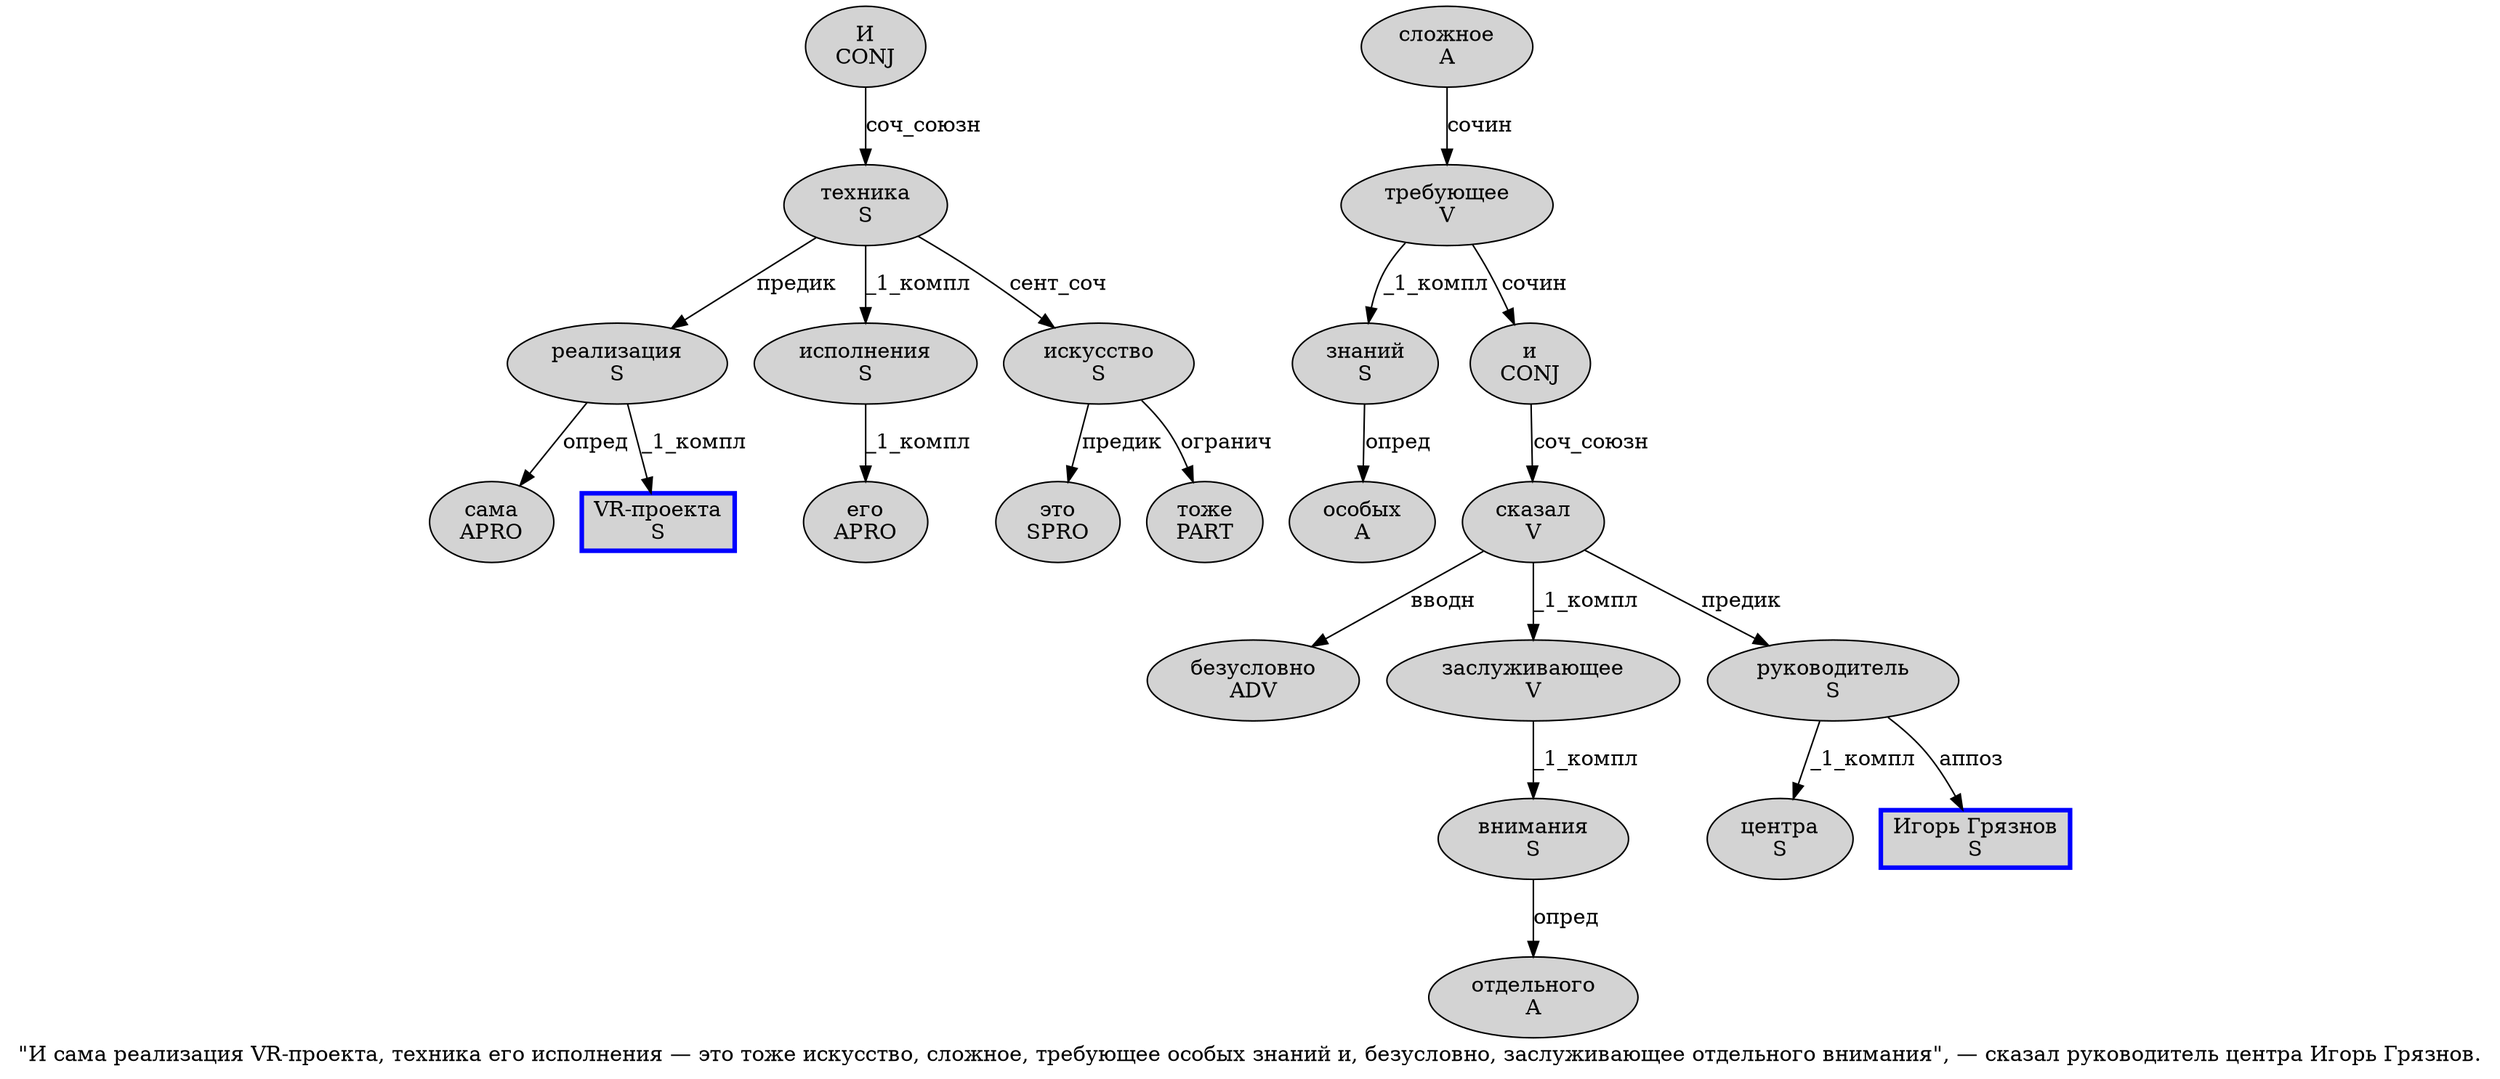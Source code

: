 digraph SENTENCE_260 {
	graph [label="\"И сама реализация VR-проекта, техника его исполнения — это тоже искусство, сложное, требующее особых знаний и, безусловно, заслуживающее отдельного внимания\", — сказал руководитель центра Игорь Грязнов."]
	node [style=filled]
		1 [label="И
CONJ" color="" fillcolor=lightgray penwidth=1 shape=ellipse]
		2 [label="сама
APRO" color="" fillcolor=lightgray penwidth=1 shape=ellipse]
		3 [label="реализация
S" color="" fillcolor=lightgray penwidth=1 shape=ellipse]
		4 [label="VR-проекта
S" color=blue fillcolor=lightgray penwidth=3 shape=box]
		6 [label="техника
S" color="" fillcolor=lightgray penwidth=1 shape=ellipse]
		7 [label="его
APRO" color="" fillcolor=lightgray penwidth=1 shape=ellipse]
		8 [label="исполнения
S" color="" fillcolor=lightgray penwidth=1 shape=ellipse]
		10 [label="это
SPRO" color="" fillcolor=lightgray penwidth=1 shape=ellipse]
		11 [label="тоже
PART" color="" fillcolor=lightgray penwidth=1 shape=ellipse]
		12 [label="искусство
S" color="" fillcolor=lightgray penwidth=1 shape=ellipse]
		14 [label="сложное
A" color="" fillcolor=lightgray penwidth=1 shape=ellipse]
		16 [label="требующее
V" color="" fillcolor=lightgray penwidth=1 shape=ellipse]
		17 [label="особых
A" color="" fillcolor=lightgray penwidth=1 shape=ellipse]
		18 [label="знаний
S" color="" fillcolor=lightgray penwidth=1 shape=ellipse]
		19 [label="и
CONJ" color="" fillcolor=lightgray penwidth=1 shape=ellipse]
		21 [label="безусловно
ADV" color="" fillcolor=lightgray penwidth=1 shape=ellipse]
		23 [label="заслуживающее
V" color="" fillcolor=lightgray penwidth=1 shape=ellipse]
		24 [label="отдельного
A" color="" fillcolor=lightgray penwidth=1 shape=ellipse]
		25 [label="внимания
S" color="" fillcolor=lightgray penwidth=1 shape=ellipse]
		29 [label="сказал
V" color="" fillcolor=lightgray penwidth=1 shape=ellipse]
		30 [label="руководитель
S" color="" fillcolor=lightgray penwidth=1 shape=ellipse]
		31 [label="центра
S" color="" fillcolor=lightgray penwidth=1 shape=ellipse]
		32 [label="Игорь Грязнов
S" color=blue fillcolor=lightgray penwidth=3 shape=box]
			30 -> 31 [label="_1_компл"]
			30 -> 32 [label="аппоз"]
			18 -> 17 [label="опред"]
			3 -> 2 [label="опред"]
			3 -> 4 [label="_1_компл"]
			19 -> 29 [label="соч_союзн"]
			1 -> 6 [label="соч_союзн"]
			23 -> 25 [label="_1_компл"]
			16 -> 18 [label="_1_компл"]
			16 -> 19 [label="сочин"]
			8 -> 7 [label="_1_компл"]
			6 -> 3 [label="предик"]
			6 -> 8 [label="_1_компл"]
			6 -> 12 [label="сент_соч"]
			14 -> 16 [label="сочин"]
			25 -> 24 [label="опред"]
			12 -> 10 [label="предик"]
			12 -> 11 [label="огранич"]
			29 -> 21 [label="вводн"]
			29 -> 23 [label="_1_компл"]
			29 -> 30 [label="предик"]
}